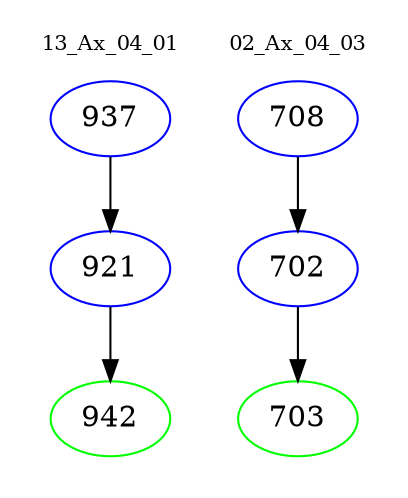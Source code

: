 digraph{
subgraph cluster_0 {
color = white
label = "13_Ax_04_01";
fontsize=10;
T0_937 [label="937", color="blue"]
T0_937 -> T0_921 [color="black"]
T0_921 [label="921", color="blue"]
T0_921 -> T0_942 [color="black"]
T0_942 [label="942", color="green"]
}
subgraph cluster_1 {
color = white
label = "02_Ax_04_03";
fontsize=10;
T1_708 [label="708", color="blue"]
T1_708 -> T1_702 [color="black"]
T1_702 [label="702", color="blue"]
T1_702 -> T1_703 [color="black"]
T1_703 [label="703", color="green"]
}
}
